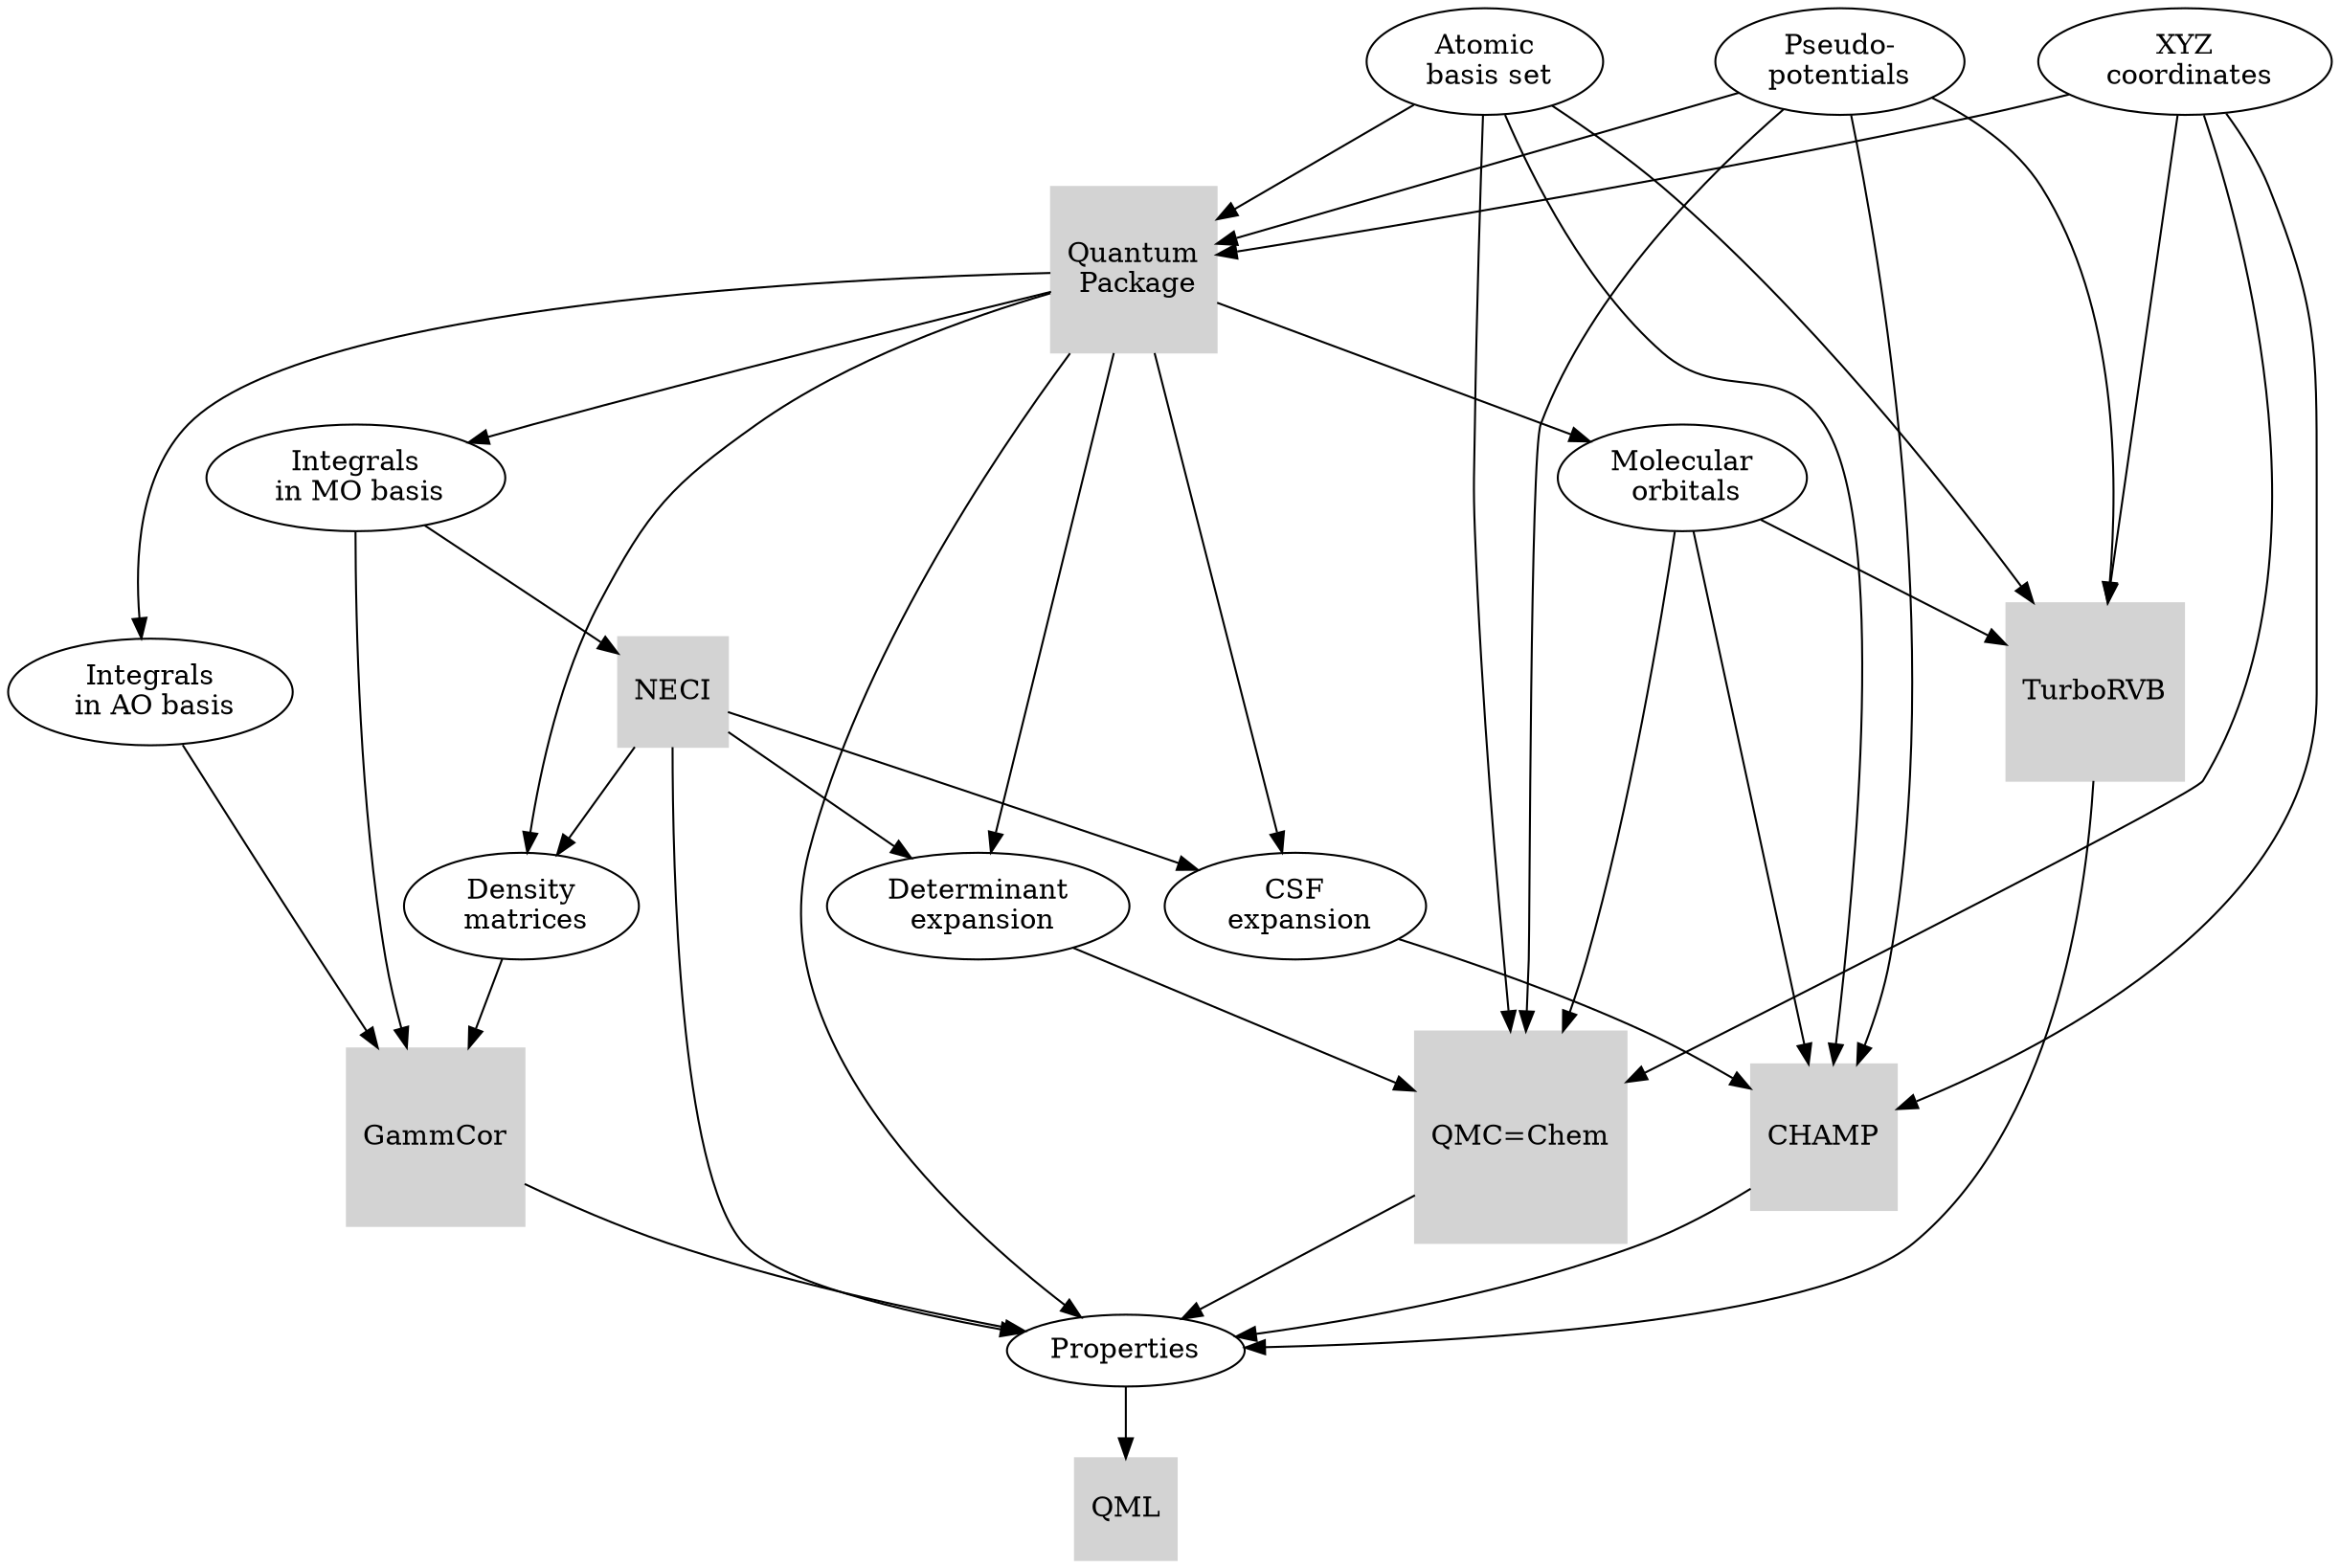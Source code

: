 digraph G {                                                                                   
  rankdir=TB;
  XYZ     [label="XYZ\n coordinates"];
  BASIS   [label="Atomic\n basis set"];
  PSEUDO  [label="Pseudo-\npotentials"];
  AODUMP  [label="Integrals\n in AO basis"];
  FCIDUMP [label="Integrals\n in MO basis"]
  DM      [label="Density\n matrices"];
  Det     [label="Determinant\n expansion"];
  CSF     [label="CSF\n expansion"];
  MO      [label="Molecular\n orbitals"];
  Properties [label="Properties"];

  QP      [label="Quantum\n Package", shape=square, color=lightgrey, style=filled];
  QMCCHEM [label="QMC=Chem", shape=square, color=lightgrey, style=filled];
  Turbo   [label="TurboRVB", shape=square, color=lightgrey, style=filled];
  CHAMP   [label="CHAMP", shape=square, color=lightgrey, style=filled];
  NECI    [label="NECI", shape=square, color=lightgrey, style=filled];
  GammCor [label="GammCor", shape=square, color=lightgrey, style=filled];
  QML     [label="QML", shape=square, color=lightgrey, style=filled];


  XYZ -> QP;
  BASIS -> QP;
  PSEUDO -> QP;
  QP -> FCIDUMP;
  QP -> AODUMP;
  QP -> DM;
  QP -> MO;
  QP -> Det;
  QP -> CSF;
  QP -> Properties;

  FCIDUMP -> NECI;
  NECI -> DM;
  NECI -> Det;
  NECI -> CSF;
  NECI -> Properties;

  AODUMP -> GammCor;
  FCIDUMP -> GammCor;
  DM -> GammCor;
  GammCor -> Properties;
  
  BASIS -> QMCCHEM;
  XYZ -> QMCCHEM;
  PSEUDO -> QMCCHEM;
  MO -> QMCCHEM;
  Det -> QMCCHEM;
  QMCCHEM -> Properties;
  
  BASIS -> CHAMP;
  XYZ -> CHAMP;
  PSEUDO -> CHAMP;
  MO -> CHAMP;
  CSF -> CHAMP;
  CHAMP -> Properties;
  
  BASIS -> Turbo;
  XYZ -> Turbo;
  PSEUDO -> Turbo;
  MO -> Turbo;
  Turbo -> Properties;

  Properties -> QML;
  }
